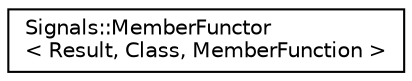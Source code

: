 digraph "Graphical Class Hierarchy"
{
 // INTERACTIVE_SVG=YES
  edge [fontname="Helvetica",fontsize="10",labelfontname="Helvetica",labelfontsize="10"];
  node [fontname="Helvetica",fontsize="10",shape=record];
  rankdir="LR";
  Node1 [label="Signals::MemberFunctor\l\< Result, Class, MemberFunction \>",height=0.2,width=0.4,color="black", fillcolor="white", style="filled",URL="$class_signals_1_1_member_functor.html"];
}
